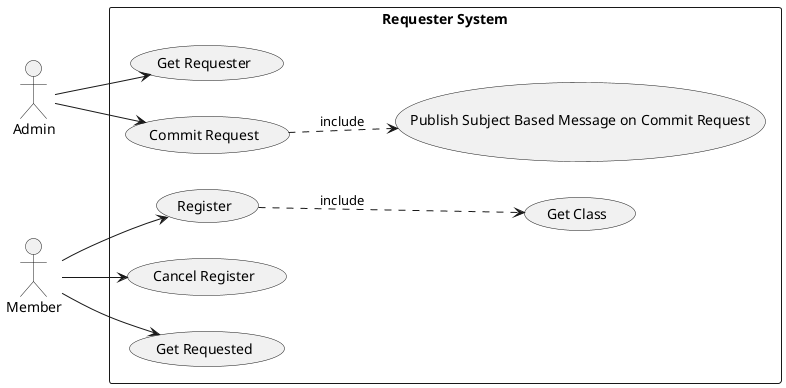 @startuml RequesterSubSystem

left to right direction

skinparam Monochrome true
skinparam Shadowing false
skinparam packageStyle rectangle

actor Admin
actor Member

rectangle "Requester System" {
    Member --> (Register)
    Admin --> (Get Requester)
    
    Member --> (Cancel Register)
    Admin --> (Commit Request)
    Member --> (Get Requested)

    (Register) ..> (Get Class) : include
    (Commit Request) ..> (Publish Subject Based Message on Commit Request) : include
}

@enduml